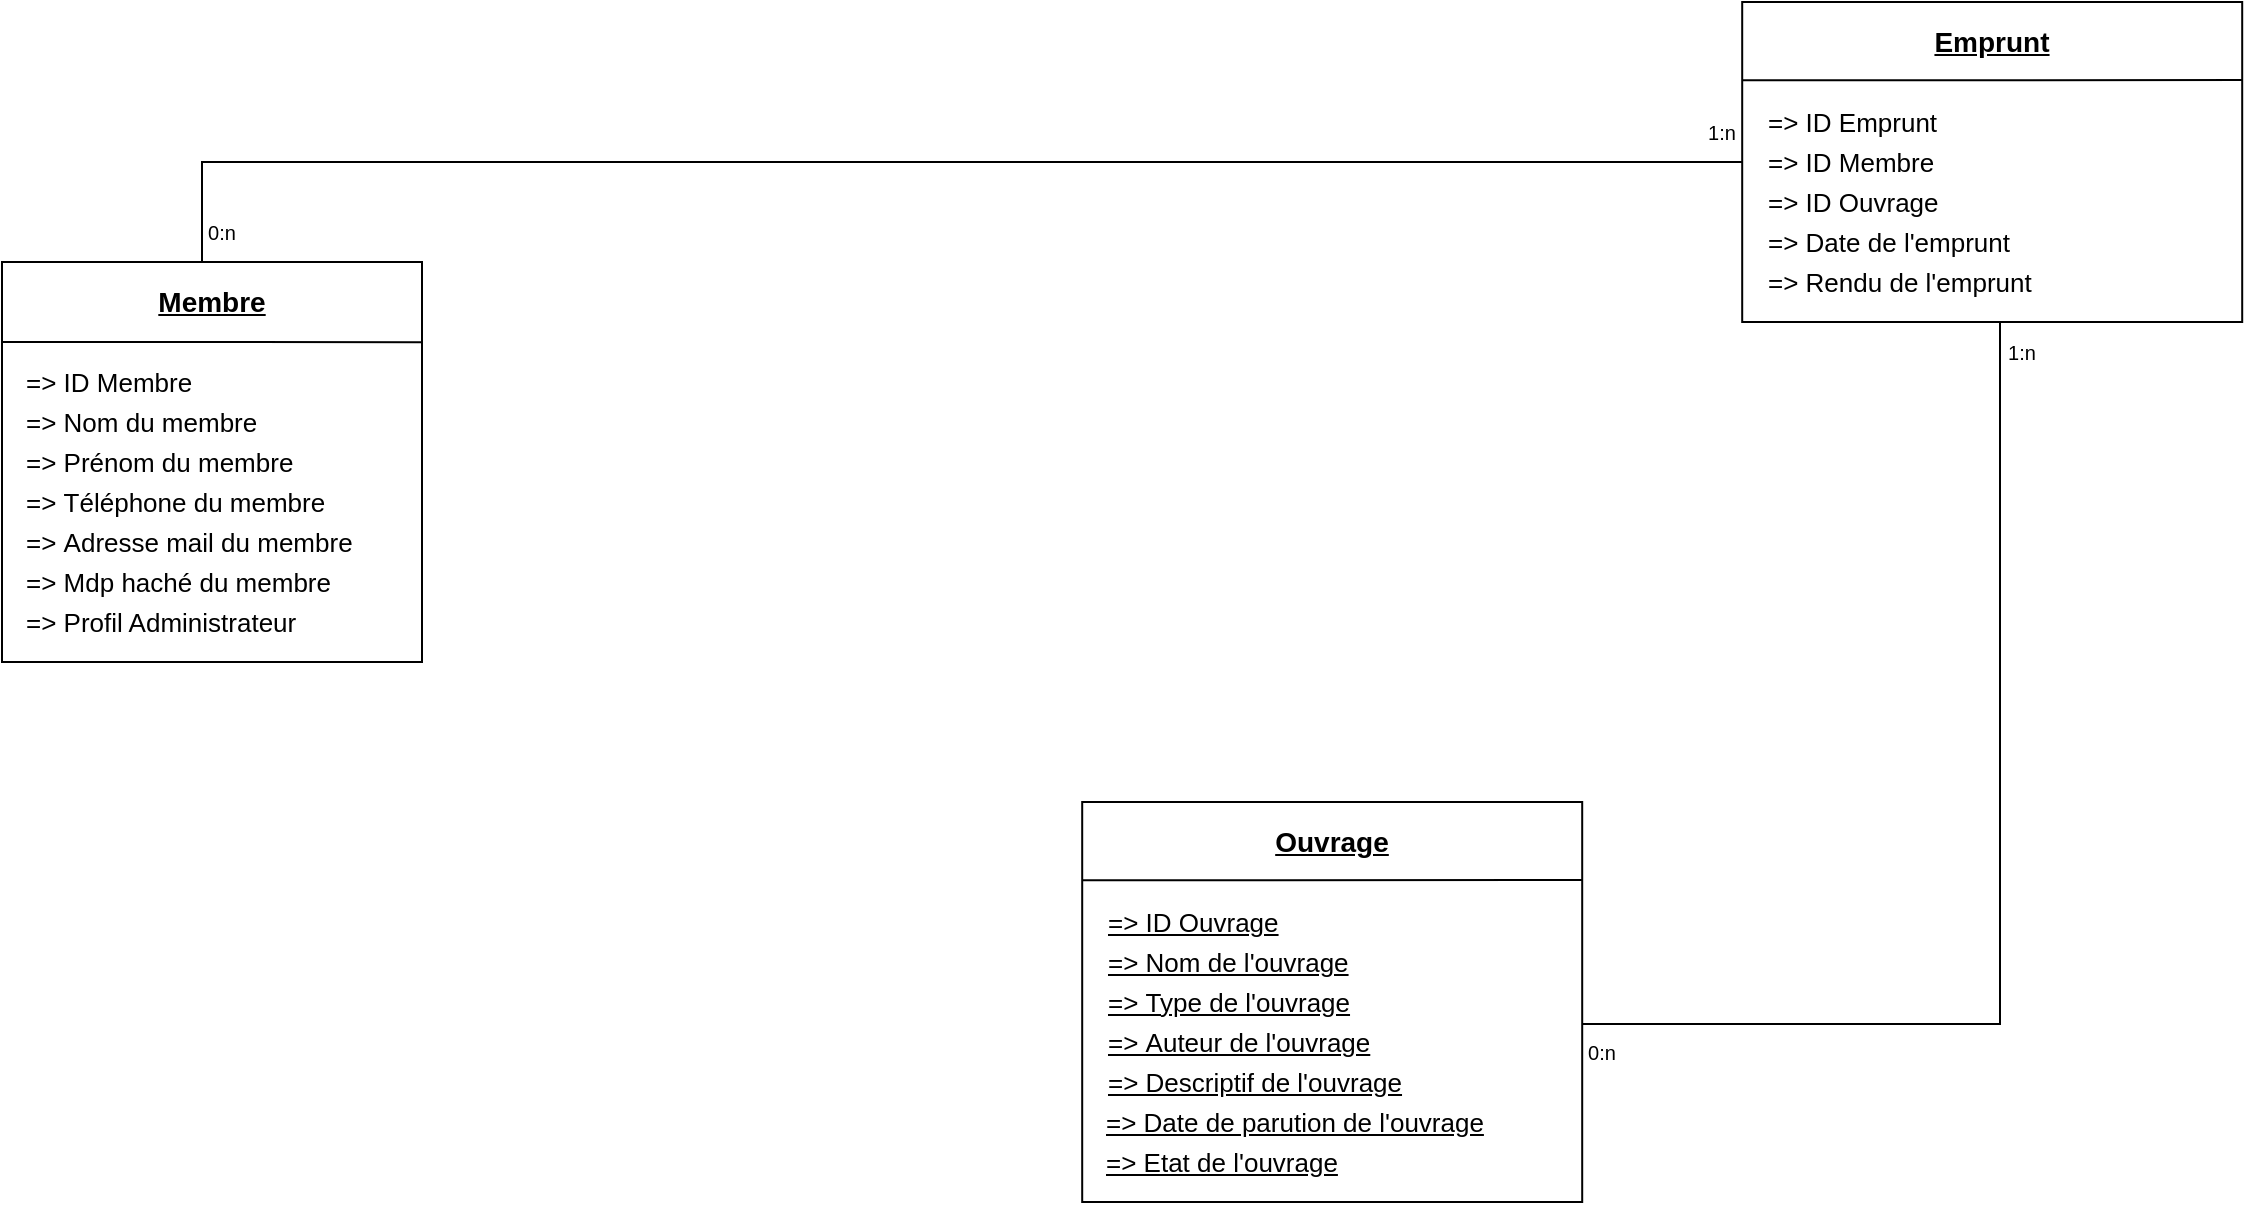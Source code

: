 <mxfile version="21.3.8" type="device">
  <diagram name="Page-1" id="Gfz2tio-E0guD8N8l2Fg">
    <mxGraphModel dx="1389" dy="775" grid="1" gridSize="10" guides="1" tooltips="1" connect="1" arrows="1" fold="1" page="1" pageScale="1" pageWidth="10000" pageHeight="10000" math="0" shadow="0">
      <root>
        <mxCell id="0" />
        <mxCell id="1" parent="0" />
        <mxCell id="0p3hfGLAKMfCtqtsOF1l-9" value="" style="group" parent="1" vertex="1" connectable="0">
          <mxGeometry x="320" y="180" width="210.1" height="200" as="geometry" />
        </mxCell>
        <mxCell id="Ur5PqmAa0IwdbTPu8LL--1" value="" style="whiteSpace=wrap;html=1;fillColor=default;" parent="0p3hfGLAKMfCtqtsOF1l-9" vertex="1">
          <mxGeometry width="210" height="200" as="geometry" />
        </mxCell>
        <mxCell id="0p3hfGLAKMfCtqtsOF1l-1" value="" style="endArrow=none;html=1;rounded=0;entryX=1.01;entryY=0.167;entryDx=0;entryDy=0;entryPerimeter=0;" parent="0p3hfGLAKMfCtqtsOF1l-9" edge="1">
          <mxGeometry width="50" height="50" relative="1" as="geometry">
            <mxPoint y="40" as="sourcePoint" />
            <mxPoint x="210.1" y="40.1" as="targetPoint" />
          </mxGeometry>
        </mxCell>
        <mxCell id="0p3hfGLAKMfCtqtsOF1l-2" value="Membre" style="text;html=1;strokeColor=none;fillColor=none;align=center;verticalAlign=middle;whiteSpace=wrap;rounded=0;fontStyle=5;fontSize=14;" parent="0p3hfGLAKMfCtqtsOF1l-9" vertex="1">
          <mxGeometry width="210" height="40" as="geometry" />
        </mxCell>
        <mxCell id="0p3hfGLAKMfCtqtsOF1l-3" value="=&amp;gt; ID Membre" style="text;html=1;strokeColor=none;fillColor=none;align=left;verticalAlign=middle;whiteSpace=wrap;rounded=0;fontStyle=0;fontSize=13;" parent="0p3hfGLAKMfCtqtsOF1l-9" vertex="1">
          <mxGeometry x="10" y="40" width="190" height="40" as="geometry" />
        </mxCell>
        <mxCell id="0p3hfGLAKMfCtqtsOF1l-4" value="=&amp;gt;&amp;nbsp;Nom du membre" style="text;html=1;strokeColor=none;fillColor=none;align=left;verticalAlign=middle;whiteSpace=wrap;rounded=0;fontStyle=0;fontSize=13;" parent="0p3hfGLAKMfCtqtsOF1l-9" vertex="1">
          <mxGeometry x="10" y="60" width="190" height="40" as="geometry" />
        </mxCell>
        <mxCell id="0p3hfGLAKMfCtqtsOF1l-5" value="=&amp;gt;&amp;nbsp;Prénom du membre" style="text;html=1;strokeColor=none;fillColor=none;align=left;verticalAlign=middle;whiteSpace=wrap;rounded=0;fontStyle=0;fontSize=13;" parent="0p3hfGLAKMfCtqtsOF1l-9" vertex="1">
          <mxGeometry x="10" y="80" width="190" height="40" as="geometry" />
        </mxCell>
        <mxCell id="0p3hfGLAKMfCtqtsOF1l-6" value="=&amp;gt;&amp;nbsp;Téléphone du membre" style="text;html=1;strokeColor=none;fillColor=none;align=left;verticalAlign=middle;whiteSpace=wrap;rounded=0;fontStyle=0;fontSize=13;" parent="0p3hfGLAKMfCtqtsOF1l-9" vertex="1">
          <mxGeometry x="10" y="100" width="190" height="40" as="geometry" />
        </mxCell>
        <mxCell id="0p3hfGLAKMfCtqtsOF1l-7" value="=&amp;gt;&amp;nbsp;Adresse mail du membre" style="text;html=1;strokeColor=none;fillColor=none;align=left;verticalAlign=middle;whiteSpace=wrap;rounded=0;fontStyle=0;fontSize=13;" parent="0p3hfGLAKMfCtqtsOF1l-9" vertex="1">
          <mxGeometry x="10" y="120" width="190" height="40" as="geometry" />
        </mxCell>
        <mxCell id="0p3hfGLAKMfCtqtsOF1l-89" value="" style="group" parent="1" vertex="1" connectable="0">
          <mxGeometry x="1190" y="50" width="250.1" height="160" as="geometry" />
        </mxCell>
        <mxCell id="0p3hfGLAKMfCtqtsOF1l-77" value="" style="whiteSpace=wrap;html=1;fillColor=default;container=0;" parent="0p3hfGLAKMfCtqtsOF1l-89" vertex="1">
          <mxGeometry x="0.1" width="250" height="160" as="geometry" />
        </mxCell>
        <mxCell id="0p3hfGLAKMfCtqtsOF1l-78" value="Emprunt" style="text;html=1;strokeColor=none;fillColor=none;align=center;verticalAlign=middle;whiteSpace=wrap;rounded=0;fontStyle=5;fontSize=14;container=0;" parent="0p3hfGLAKMfCtqtsOF1l-89" vertex="1">
          <mxGeometry x="0.1" width="250" height="40" as="geometry" />
        </mxCell>
        <mxCell id="0p3hfGLAKMfCtqtsOF1l-79" value="=&amp;gt; ID Emprunt" style="text;html=1;strokeColor=none;fillColor=none;align=left;verticalAlign=middle;whiteSpace=wrap;rounded=0;fontStyle=0;fontSize=13;container=0;" parent="0p3hfGLAKMfCtqtsOF1l-89" vertex="1">
          <mxGeometry x="11.047" y="40" width="207.996" height="40" as="geometry" />
        </mxCell>
        <mxCell id="0p3hfGLAKMfCtqtsOF1l-80" value="=&amp;gt;&amp;nbsp;ID Membre" style="text;html=1;strokeColor=none;fillColor=none;align=left;verticalAlign=middle;whiteSpace=wrap;rounded=0;fontStyle=0;fontSize=13;container=0;" parent="0p3hfGLAKMfCtqtsOF1l-89" vertex="1">
          <mxGeometry x="11.047" y="60" width="207.996" height="40" as="geometry" />
        </mxCell>
        <mxCell id="0p3hfGLAKMfCtqtsOF1l-81" value="=&amp;gt;&amp;nbsp;ID Ouvrage" style="text;html=1;strokeColor=none;fillColor=none;align=left;verticalAlign=middle;whiteSpace=wrap;rounded=0;fontStyle=0;fontSize=13;container=0;" parent="0p3hfGLAKMfCtqtsOF1l-89" vertex="1">
          <mxGeometry x="11.047" y="80" width="207.996" height="40" as="geometry" />
        </mxCell>
        <mxCell id="0p3hfGLAKMfCtqtsOF1l-82" value="=&amp;gt;&amp;nbsp;Date de l&#39;emprunt" style="text;html=1;strokeColor=none;fillColor=none;align=left;verticalAlign=middle;whiteSpace=wrap;rounded=0;fontStyle=0;fontSize=13;container=0;" parent="0p3hfGLAKMfCtqtsOF1l-89" vertex="1">
          <mxGeometry x="11.047" y="100" width="207.996" height="40" as="geometry" />
        </mxCell>
        <mxCell id="0p3hfGLAKMfCtqtsOF1l-84" value="" style="endArrow=none;html=1;rounded=0;" parent="0p3hfGLAKMfCtqtsOF1l-89" edge="1">
          <mxGeometry width="50" height="50" relative="1" as="geometry">
            <mxPoint y="39.17" as="sourcePoint" />
            <mxPoint x="250.1" y="39" as="targetPoint" />
          </mxGeometry>
        </mxCell>
        <mxCell id="0p3hfGLAKMfCtqtsOF1l-95" value="" style="endArrow=none;html=1;rounded=0;entryX=0;entryY=0;entryDx=0;entryDy=0;edgeStyle=orthogonalEdgeStyle;" parent="1" target="0p3hfGLAKMfCtqtsOF1l-102" edge="1">
          <mxGeometry width="50" height="50" relative="1" as="geometry">
            <mxPoint x="1110" y="560" as="sourcePoint" />
            <mxPoint x="1160" y="510" as="targetPoint" />
            <Array as="points">
              <mxPoint x="1110" y="561" />
              <mxPoint x="1319" y="561" />
            </Array>
          </mxGeometry>
        </mxCell>
        <mxCell id="0p3hfGLAKMfCtqtsOF1l-97" value="" style="endArrow=none;html=1;rounded=0;edgeStyle=orthogonalEdgeStyle;" parent="1" target="0p3hfGLAKMfCtqtsOF1l-77" edge="1">
          <mxGeometry width="50" height="50" relative="1" as="geometry">
            <mxPoint x="420" y="180" as="sourcePoint" />
            <mxPoint x="470" y="130" as="targetPoint" />
            <Array as="points">
              <mxPoint x="420" y="130" />
            </Array>
          </mxGeometry>
        </mxCell>
        <mxCell id="0p3hfGLAKMfCtqtsOF1l-99" value="0:n" style="text;html=1;strokeColor=none;fillColor=none;align=center;verticalAlign=middle;whiteSpace=wrap;rounded=0;fontSize=10;" parent="1" vertex="1">
          <mxGeometry x="420.05" y="150" width="20" height="30" as="geometry" />
        </mxCell>
        <mxCell id="0p3hfGLAKMfCtqtsOF1l-100" value="1:n" style="text;html=1;strokeColor=none;fillColor=none;align=center;verticalAlign=middle;whiteSpace=wrap;rounded=0;fontSize=10;" parent="1" vertex="1">
          <mxGeometry x="1170" y="100" width="20" height="30" as="geometry" />
        </mxCell>
        <mxCell id="0p3hfGLAKMfCtqtsOF1l-101" value="0:n" style="text;html=1;strokeColor=none;fillColor=none;align=center;verticalAlign=middle;whiteSpace=wrap;rounded=0;fontSize=10;" parent="1" vertex="1">
          <mxGeometry x="1110.1" y="560" width="20" height="30" as="geometry" />
        </mxCell>
        <mxCell id="0p3hfGLAKMfCtqtsOF1l-102" value="1:n" style="text;html=1;strokeColor=none;fillColor=none;align=center;verticalAlign=middle;whiteSpace=wrap;rounded=0;fontSize=10;" parent="1" vertex="1">
          <mxGeometry x="1320" y="210" width="20" height="30" as="geometry" />
        </mxCell>
        <mxCell id="jsWXRG62diUcfTjyqCIq-1" value="=&amp;gt;&amp;nbsp;Mdp haché du membre" style="text;html=1;strokeColor=none;fillColor=none;align=left;verticalAlign=middle;whiteSpace=wrap;rounded=0;fontStyle=0;fontSize=13;" parent="1" vertex="1">
          <mxGeometry x="330" y="320" width="190" height="40" as="geometry" />
        </mxCell>
        <mxCell id="jsWXRG62diUcfTjyqCIq-2" value="=&amp;gt; Profil Administrateur" style="text;html=1;strokeColor=none;fillColor=none;align=left;verticalAlign=middle;whiteSpace=wrap;rounded=0;fontStyle=0;fontSize=13;" parent="1" vertex="1">
          <mxGeometry x="330" y="340" width="190" height="40" as="geometry" />
        </mxCell>
        <mxCell id="jsWXRG62diUcfTjyqCIq-4" value="" style="group" parent="1" vertex="1" connectable="0">
          <mxGeometry x="860" y="450" width="250.1" height="200" as="geometry" />
        </mxCell>
        <mxCell id="0p3hfGLAKMfCtqtsOF1l-34" value="=&amp;gt;&amp;nbsp;Etat de l&#39;ouvrage (dispo / non dispo)" style="text;html=1;strokeColor=none;fillColor=none;align=left;verticalAlign=middle;whiteSpace=wrap;rounded=0;fontStyle=4;fontSize=13;container=0;" parent="jsWXRG62diUcfTjyqCIq-4" vertex="1">
          <mxGeometry x="11.05" y="140" width="229.05" height="40" as="geometry" />
        </mxCell>
        <mxCell id="0p3hfGLAKMfCtqtsOF1l-22" value="" style="whiteSpace=wrap;html=1;fillColor=default;container=0;fontStyle=4" parent="jsWXRG62diUcfTjyqCIq-4" vertex="1">
          <mxGeometry x="0.1" width="250" height="200" as="geometry" />
        </mxCell>
        <mxCell id="0p3hfGLAKMfCtqtsOF1l-24" value="Ouvrage" style="text;html=1;strokeColor=none;fillColor=none;align=center;verticalAlign=middle;whiteSpace=wrap;rounded=0;fontStyle=5;fontSize=14;container=0;" parent="jsWXRG62diUcfTjyqCIq-4" vertex="1">
          <mxGeometry x="0.1" width="250" height="40" as="geometry" />
        </mxCell>
        <mxCell id="0p3hfGLAKMfCtqtsOF1l-25" value="=&amp;gt; ID Ouvrage" style="text;html=1;strokeColor=none;fillColor=none;align=left;verticalAlign=middle;whiteSpace=wrap;rounded=0;fontStyle=4;fontSize=13;container=0;" parent="jsWXRG62diUcfTjyqCIq-4" vertex="1">
          <mxGeometry x="11.047" y="40" width="207.996" height="40" as="geometry" />
        </mxCell>
        <mxCell id="0p3hfGLAKMfCtqtsOF1l-26" value="=&amp;gt;&amp;nbsp;Nom de l&#39;ouvrage" style="text;html=1;strokeColor=none;fillColor=none;align=left;verticalAlign=middle;whiteSpace=wrap;rounded=0;fontStyle=4;fontSize=13;container=0;" parent="jsWXRG62diUcfTjyqCIq-4" vertex="1">
          <mxGeometry x="11.047" y="60" width="207.996" height="40" as="geometry" />
        </mxCell>
        <mxCell id="0p3hfGLAKMfCtqtsOF1l-27" value="=&amp;gt;&amp;nbsp;Type de l&#39;ouvrage" style="text;html=1;strokeColor=none;fillColor=none;align=left;verticalAlign=middle;whiteSpace=wrap;rounded=0;fontStyle=4;fontSize=13;container=0;" parent="jsWXRG62diUcfTjyqCIq-4" vertex="1">
          <mxGeometry x="11.047" y="80" width="207.996" height="40" as="geometry" />
        </mxCell>
        <mxCell id="0p3hfGLAKMfCtqtsOF1l-28" value="=&amp;gt;&amp;nbsp;Auteur de l&#39;ouvrage" style="text;html=1;strokeColor=none;fillColor=none;align=left;verticalAlign=middle;whiteSpace=wrap;rounded=0;fontStyle=4;fontSize=13;container=0;" parent="jsWXRG62diUcfTjyqCIq-4" vertex="1">
          <mxGeometry x="11.047" y="100" width="207.996" height="40" as="geometry" />
        </mxCell>
        <mxCell id="0p3hfGLAKMfCtqtsOF1l-29" value="=&amp;gt;&amp;nbsp;Descriptif de l&#39;ouvrage" style="text;html=1;strokeColor=none;fillColor=none;align=left;verticalAlign=middle;whiteSpace=wrap;rounded=0;fontStyle=4;fontSize=13;container=0;" parent="jsWXRG62diUcfTjyqCIq-4" vertex="1">
          <mxGeometry x="11.047" y="120" width="207.996" height="40" as="geometry" />
        </mxCell>
        <mxCell id="0p3hfGLAKMfCtqtsOF1l-35" value="" style="endArrow=none;html=1;rounded=0;fontStyle=4" parent="jsWXRG62diUcfTjyqCIq-4" edge="1">
          <mxGeometry width="50" height="50" relative="1" as="geometry">
            <mxPoint y="39.17" as="sourcePoint" />
            <mxPoint x="250.1" y="39" as="targetPoint" />
          </mxGeometry>
        </mxCell>
        <mxCell id="0p3hfGLAKMfCtqtsOF1l-31" value="=&amp;gt; Date de parution de l&#39;ouvrage" style="text;html=1;strokeColor=none;fillColor=none;align=left;verticalAlign=middle;whiteSpace=wrap;rounded=0;fontStyle=4;fontSize=13;container=0;" parent="jsWXRG62diUcfTjyqCIq-4" vertex="1">
          <mxGeometry x="10.1" y="140" width="200" height="40" as="geometry" />
        </mxCell>
        <mxCell id="pmikc7iXWY7a4t77mfZt-1" value="=&amp;gt; Etat de l&#39;ouvrage" style="text;html=1;strokeColor=none;fillColor=none;align=left;verticalAlign=middle;whiteSpace=wrap;rounded=0;fontStyle=4;fontSize=13;container=0;" parent="jsWXRG62diUcfTjyqCIq-4" vertex="1">
          <mxGeometry x="10.1" y="160" width="200" height="40" as="geometry" />
        </mxCell>
        <mxCell id="Ii2R2Zd4ATH8Dad8W3sF-1" value="=&amp;gt;&amp;nbsp;Rendu de l&#39;emprunt" style="text;html=1;strokeColor=none;fillColor=none;align=left;verticalAlign=middle;whiteSpace=wrap;rounded=0;fontStyle=0;fontSize=13;container=0;" vertex="1" parent="1">
          <mxGeometry x="1201.047" y="170" width="207.996" height="40" as="geometry" />
        </mxCell>
      </root>
    </mxGraphModel>
  </diagram>
</mxfile>
